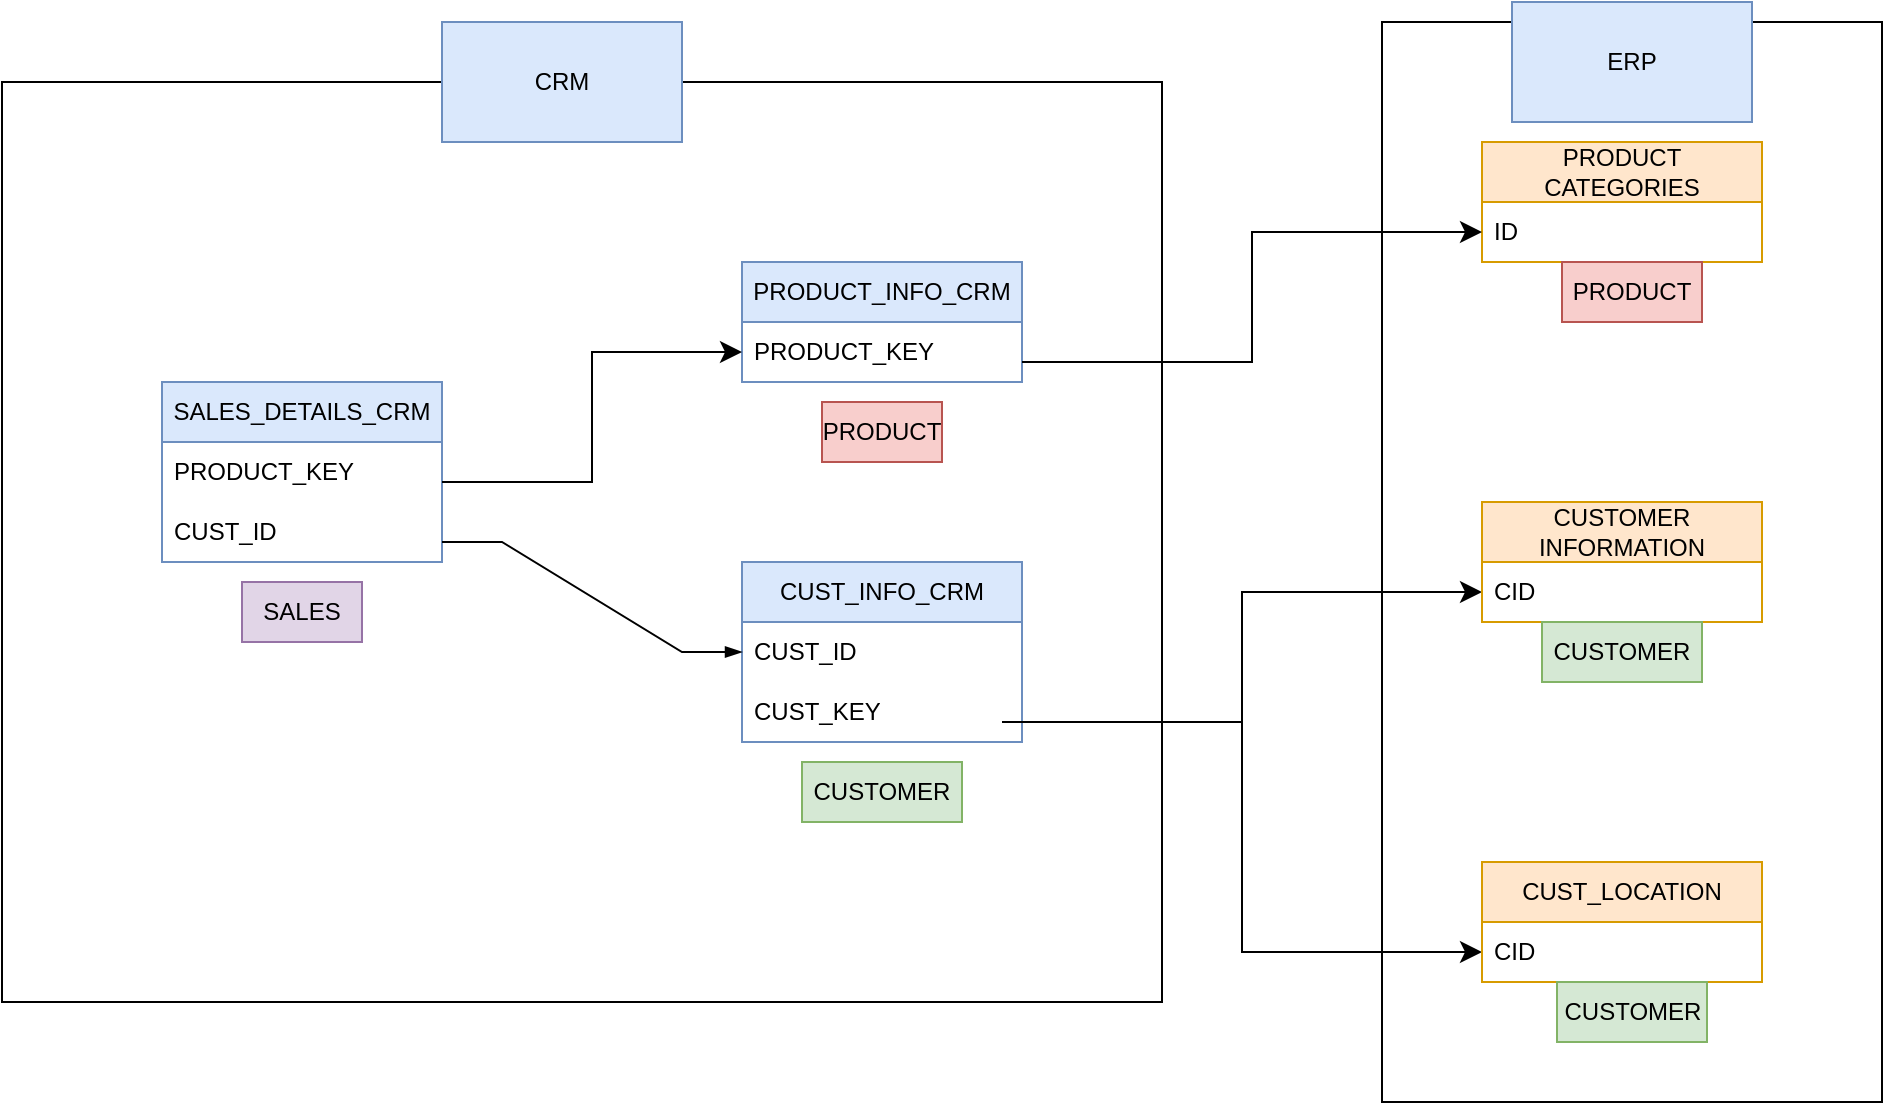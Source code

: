 <mxfile version="27.0.9">
  <diagram name="Page-1" id="dkeRld0K03mHXwPuPFUI">
    <mxGraphModel dx="1042" dy="722" grid="1" gridSize="10" guides="1" tooltips="1" connect="1" arrows="0" fold="1" page="1" pageScale="1" pageWidth="3300" pageHeight="4681" math="0" shadow="0">
      <root>
        <mxCell id="0" />
        <mxCell id="1" parent="0" />
        <mxCell id="NMDVBaYdud5rx24rz2NN-1" value="CUST_INFO_CRM" style="swimlane;fontStyle=0;childLayout=stackLayout;horizontal=1;startSize=30;horizontalStack=0;resizeParent=1;resizeParentMax=0;resizeLast=0;collapsible=1;marginBottom=0;whiteSpace=wrap;html=1;fillColor=#dae8fc;strokeColor=#6c8ebf;" parent="1" vertex="1">
          <mxGeometry x="430" y="280" width="140" height="90" as="geometry" />
        </mxCell>
        <mxCell id="NMDVBaYdud5rx24rz2NN-32" value="" style="edgeStyle=elbowEdgeStyle;elbow=horizontal;endArrow=classic;html=1;curved=0;rounded=0;endSize=8;startSize=8;entryX=0;entryY=0.5;entryDx=0;entryDy=0;" parent="NMDVBaYdud5rx24rz2NN-1" target="NMDVBaYdud5rx24rz2NN-23" edge="1">
          <mxGeometry width="50" height="50" relative="1" as="geometry">
            <mxPoint x="130" y="80" as="sourcePoint" />
            <mxPoint x="180" y="30" as="targetPoint" />
          </mxGeometry>
        </mxCell>
        <mxCell id="NMDVBaYdud5rx24rz2NN-33" value="" style="edgeStyle=elbowEdgeStyle;elbow=horizontal;endArrow=classic;html=1;curved=0;rounded=0;endSize=8;startSize=8;entryX=0;entryY=0.5;entryDx=0;entryDy=0;" parent="NMDVBaYdud5rx24rz2NN-1" target="NMDVBaYdud5rx24rz2NN-27" edge="1">
          <mxGeometry width="50" height="50" relative="1" as="geometry">
            <mxPoint x="130" y="80" as="sourcePoint" />
            <mxPoint x="180" y="30" as="targetPoint" />
          </mxGeometry>
        </mxCell>
        <mxCell id="NMDVBaYdud5rx24rz2NN-2" value="CUST_ID" style="text;align=left;verticalAlign=middle;spacingLeft=4;spacingRight=4;overflow=hidden;points=[[0,0.5],[1,0.5]];portConstraint=eastwest;rotatable=0;whiteSpace=wrap;html=1;" parent="NMDVBaYdud5rx24rz2NN-1" vertex="1">
          <mxGeometry y="30" width="140" height="30" as="geometry" />
        </mxCell>
        <mxCell id="NMDVBaYdud5rx24rz2NN-30" value="CUST_KEY" style="text;align=left;verticalAlign=middle;spacingLeft=4;spacingRight=4;overflow=hidden;points=[[0,0.5],[1,0.5]];portConstraint=eastwest;rotatable=0;whiteSpace=wrap;html=1;" parent="NMDVBaYdud5rx24rz2NN-1" vertex="1">
          <mxGeometry y="60" width="140" height="30" as="geometry" />
        </mxCell>
        <mxCell id="NMDVBaYdud5rx24rz2NN-5" value="PRODUCT_INFO_CRM" style="swimlane;fontStyle=0;childLayout=stackLayout;horizontal=1;startSize=30;horizontalStack=0;resizeParent=1;resizeParentMax=0;resizeLast=0;collapsible=1;marginBottom=0;whiteSpace=wrap;html=1;fillColor=#dae8fc;strokeColor=#6c8ebf;" parent="1" vertex="1">
          <mxGeometry x="430" y="130" width="140" height="60" as="geometry" />
        </mxCell>
        <mxCell id="NMDVBaYdud5rx24rz2NN-6" value="PRODUCT_KEY" style="text;strokeColor=none;fillColor=none;align=left;verticalAlign=middle;spacingLeft=4;spacingRight=4;overflow=hidden;points=[[0,0.5],[1,0.5]];portConstraint=eastwest;rotatable=0;whiteSpace=wrap;html=1;" parent="NMDVBaYdud5rx24rz2NN-5" vertex="1">
          <mxGeometry y="30" width="140" height="30" as="geometry" />
        </mxCell>
        <mxCell id="NMDVBaYdud5rx24rz2NN-9" value="SALES_DETAILS_CRM" style="swimlane;fontStyle=0;childLayout=stackLayout;horizontal=1;startSize=30;horizontalStack=0;resizeParent=1;resizeParentMax=0;resizeLast=0;collapsible=1;marginBottom=0;whiteSpace=wrap;html=1;fillColor=#dae8fc;strokeColor=#6c8ebf;" parent="1" vertex="1">
          <mxGeometry x="140" y="190" width="140" height="90" as="geometry" />
        </mxCell>
        <mxCell id="NMDVBaYdud5rx24rz2NN-10" value="PRODUCT_KEY" style="text;strokeColor=none;fillColor=none;align=left;verticalAlign=middle;spacingLeft=4;spacingRight=4;overflow=hidden;points=[[0,0.5],[1,0.5]];portConstraint=eastwest;rotatable=0;whiteSpace=wrap;html=1;dashed=1;" parent="NMDVBaYdud5rx24rz2NN-9" vertex="1">
          <mxGeometry y="30" width="140" height="30" as="geometry" />
        </mxCell>
        <mxCell id="NMDVBaYdud5rx24rz2NN-11" value="CUST_ID" style="text;strokeColor=none;fillColor=none;align=left;verticalAlign=middle;spacingLeft=4;spacingRight=4;overflow=hidden;points=[[0,0.5],[1,0.5]];portConstraint=eastwest;rotatable=0;whiteSpace=wrap;html=1;" parent="NMDVBaYdud5rx24rz2NN-9" vertex="1">
          <mxGeometry y="60" width="140" height="30" as="geometry" />
        </mxCell>
        <mxCell id="NMDVBaYdud5rx24rz2NN-13" value="" style="edgeStyle=entityRelationEdgeStyle;fontSize=12;html=1;endArrow=blockThin;endFill=1;startArrow=none;rounded=0;startFill=0;entryX=0;entryY=0.5;entryDx=0;entryDy=0;" parent="1" target="NMDVBaYdud5rx24rz2NN-2" edge="1">
          <mxGeometry width="60" height="60" relative="1" as="geometry">
            <mxPoint x="280" y="270" as="sourcePoint" />
            <mxPoint x="340" y="210" as="targetPoint" />
          </mxGeometry>
        </mxCell>
        <mxCell id="NMDVBaYdud5rx24rz2NN-14" value="" style="edgeStyle=elbowEdgeStyle;elbow=horizontal;endArrow=classic;html=1;curved=0;rounded=0;endSize=8;startSize=8;entryX=0;entryY=0.5;entryDx=0;entryDy=0;" parent="1" target="NMDVBaYdud5rx24rz2NN-6" edge="1">
          <mxGeometry width="50" height="50" relative="1" as="geometry">
            <mxPoint x="280" y="240" as="sourcePoint" />
            <mxPoint x="330" y="190" as="targetPoint" />
          </mxGeometry>
        </mxCell>
        <mxCell id="NMDVBaYdud5rx24rz2NN-18" value="PRODUCT CATEGORIES" style="swimlane;fontStyle=0;childLayout=stackLayout;horizontal=1;startSize=30;horizontalStack=0;resizeParent=1;resizeParentMax=0;resizeLast=0;collapsible=1;marginBottom=0;whiteSpace=wrap;html=1;fillColor=#ffe6cc;strokeColor=#d79b00;" parent="1" vertex="1">
          <mxGeometry x="800" y="70" width="140" height="60" as="geometry" />
        </mxCell>
        <mxCell id="NMDVBaYdud5rx24rz2NN-19" value="ID" style="text;strokeColor=none;fillColor=none;align=left;verticalAlign=middle;spacingLeft=4;spacingRight=4;overflow=hidden;points=[[0,0.5],[1,0.5]];portConstraint=eastwest;rotatable=0;whiteSpace=wrap;html=1;" parent="NMDVBaYdud5rx24rz2NN-18" vertex="1">
          <mxGeometry y="30" width="140" height="30" as="geometry" />
        </mxCell>
        <mxCell id="NMDVBaYdud5rx24rz2NN-22" value="CUSTOMER INFORMATION" style="swimlane;fontStyle=0;childLayout=stackLayout;horizontal=1;startSize=30;horizontalStack=0;resizeParent=1;resizeParentMax=0;resizeLast=0;collapsible=1;marginBottom=0;whiteSpace=wrap;html=1;fillColor=#ffe6cc;strokeColor=#d79b00;" parent="1" vertex="1">
          <mxGeometry x="800" y="250" width="140" height="60" as="geometry" />
        </mxCell>
        <mxCell id="NMDVBaYdud5rx24rz2NN-23" value="CID" style="text;strokeColor=none;fillColor=none;align=left;verticalAlign=middle;spacingLeft=4;spacingRight=4;overflow=hidden;points=[[0,0.5],[1,0.5]];portConstraint=eastwest;rotatable=0;whiteSpace=wrap;html=1;" parent="NMDVBaYdud5rx24rz2NN-22" vertex="1">
          <mxGeometry y="30" width="140" height="30" as="geometry" />
        </mxCell>
        <mxCell id="NMDVBaYdud5rx24rz2NN-26" value="CUST_LOCATION" style="swimlane;fontStyle=0;childLayout=stackLayout;horizontal=1;startSize=30;horizontalStack=0;resizeParent=1;resizeParentMax=0;resizeLast=0;collapsible=1;marginBottom=0;whiteSpace=wrap;html=1;fillColor=#ffe6cc;strokeColor=#d79b00;" parent="1" vertex="1">
          <mxGeometry x="800" y="430" width="140" height="60" as="geometry" />
        </mxCell>
        <mxCell id="NMDVBaYdud5rx24rz2NN-27" value="CID" style="text;strokeColor=none;fillColor=none;align=left;verticalAlign=middle;spacingLeft=4;spacingRight=4;overflow=hidden;points=[[0,0.5],[1,0.5]];portConstraint=eastwest;rotatable=0;whiteSpace=wrap;html=1;" parent="NMDVBaYdud5rx24rz2NN-26" vertex="1">
          <mxGeometry y="30" width="140" height="30" as="geometry" />
        </mxCell>
        <mxCell id="NMDVBaYdud5rx24rz2NN-31" value="" style="edgeStyle=elbowEdgeStyle;elbow=horizontal;endArrow=classic;html=1;curved=0;rounded=0;endSize=8;startSize=8;entryX=0;entryY=0.5;entryDx=0;entryDy=0;" parent="1" target="NMDVBaYdud5rx24rz2NN-19" edge="1">
          <mxGeometry width="50" height="50" relative="1" as="geometry">
            <mxPoint x="570" y="180" as="sourcePoint" />
            <mxPoint x="620" y="130" as="targetPoint" />
          </mxGeometry>
        </mxCell>
        <mxCell id="NMDVBaYdud5rx24rz2NN-36" value="" style="rounded=0;whiteSpace=wrap;html=1;fillColor=none;" parent="1" vertex="1">
          <mxGeometry x="60" y="40" width="580" height="460" as="geometry" />
        </mxCell>
        <mxCell id="NMDVBaYdud5rx24rz2NN-37" value="CRM" style="rounded=0;whiteSpace=wrap;html=1;fillColor=#dae8fc;strokeColor=#6c8ebf;" parent="1" vertex="1">
          <mxGeometry x="280" y="10" width="120" height="60" as="geometry" />
        </mxCell>
        <mxCell id="NMDVBaYdud5rx24rz2NN-38" value="" style="rounded=0;whiteSpace=wrap;html=1;fillColor=none;" parent="1" vertex="1">
          <mxGeometry x="750" y="10" width="250" height="540" as="geometry" />
        </mxCell>
        <mxCell id="NMDVBaYdud5rx24rz2NN-39" value="ERP" style="rounded=0;whiteSpace=wrap;html=1;fillColor=#dae8fc;strokeColor=#6c8ebf;" parent="1" vertex="1">
          <mxGeometry x="815" width="120" height="60" as="geometry" />
        </mxCell>
        <mxCell id="NMDVBaYdud5rx24rz2NN-40" value="PRODUCT" style="text;html=1;align=center;verticalAlign=middle;whiteSpace=wrap;rounded=0;fillColor=#f8cecc;strokeColor=#b85450;" parent="1" vertex="1">
          <mxGeometry x="470" y="200" width="60" height="30" as="geometry" />
        </mxCell>
        <mxCell id="NMDVBaYdud5rx24rz2NN-41" style="edgeStyle=orthogonalEdgeStyle;rounded=0;orthogonalLoop=1;jettySize=auto;html=1;exitX=0.5;exitY=1;exitDx=0;exitDy=0;" parent="1" source="NMDVBaYdud5rx24rz2NN-40" target="NMDVBaYdud5rx24rz2NN-40" edge="1">
          <mxGeometry relative="1" as="geometry" />
        </mxCell>
        <mxCell id="NMDVBaYdud5rx24rz2NN-42" value="PRODUCT" style="text;html=1;align=center;verticalAlign=middle;whiteSpace=wrap;rounded=0;fillColor=#f8cecc;strokeColor=#b85450;" parent="1" vertex="1">
          <mxGeometry x="840" y="130" width="70" height="30" as="geometry" />
        </mxCell>
        <mxCell id="NMDVBaYdud5rx24rz2NN-43" value="CUSTOMER" style="text;html=1;align=center;verticalAlign=middle;whiteSpace=wrap;rounded=0;fillColor=#d5e8d4;strokeColor=#82b366;" parent="1" vertex="1">
          <mxGeometry x="830" y="310" width="80" height="30" as="geometry" />
        </mxCell>
        <mxCell id="NMDVBaYdud5rx24rz2NN-44" value="CUSTOMER" style="text;html=1;align=center;verticalAlign=middle;whiteSpace=wrap;rounded=0;fillColor=#d5e8d4;strokeColor=#82b366;" parent="1" vertex="1">
          <mxGeometry x="837.5" y="490" width="75" height="30" as="geometry" />
        </mxCell>
        <mxCell id="NMDVBaYdud5rx24rz2NN-45" value="CUSTOMER" style="text;html=1;align=center;verticalAlign=middle;whiteSpace=wrap;rounded=0;fillColor=#d5e8d4;strokeColor=#82b366;" parent="1" vertex="1">
          <mxGeometry x="460" y="380" width="80" height="30" as="geometry" />
        </mxCell>
        <mxCell id="NMDVBaYdud5rx24rz2NN-46" value="SALES" style="text;html=1;align=center;verticalAlign=middle;whiteSpace=wrap;rounded=0;fillColor=#e1d5e7;strokeColor=#9673a6;" parent="1" vertex="1">
          <mxGeometry x="180" y="290" width="60" height="30" as="geometry" />
        </mxCell>
      </root>
    </mxGraphModel>
  </diagram>
</mxfile>
